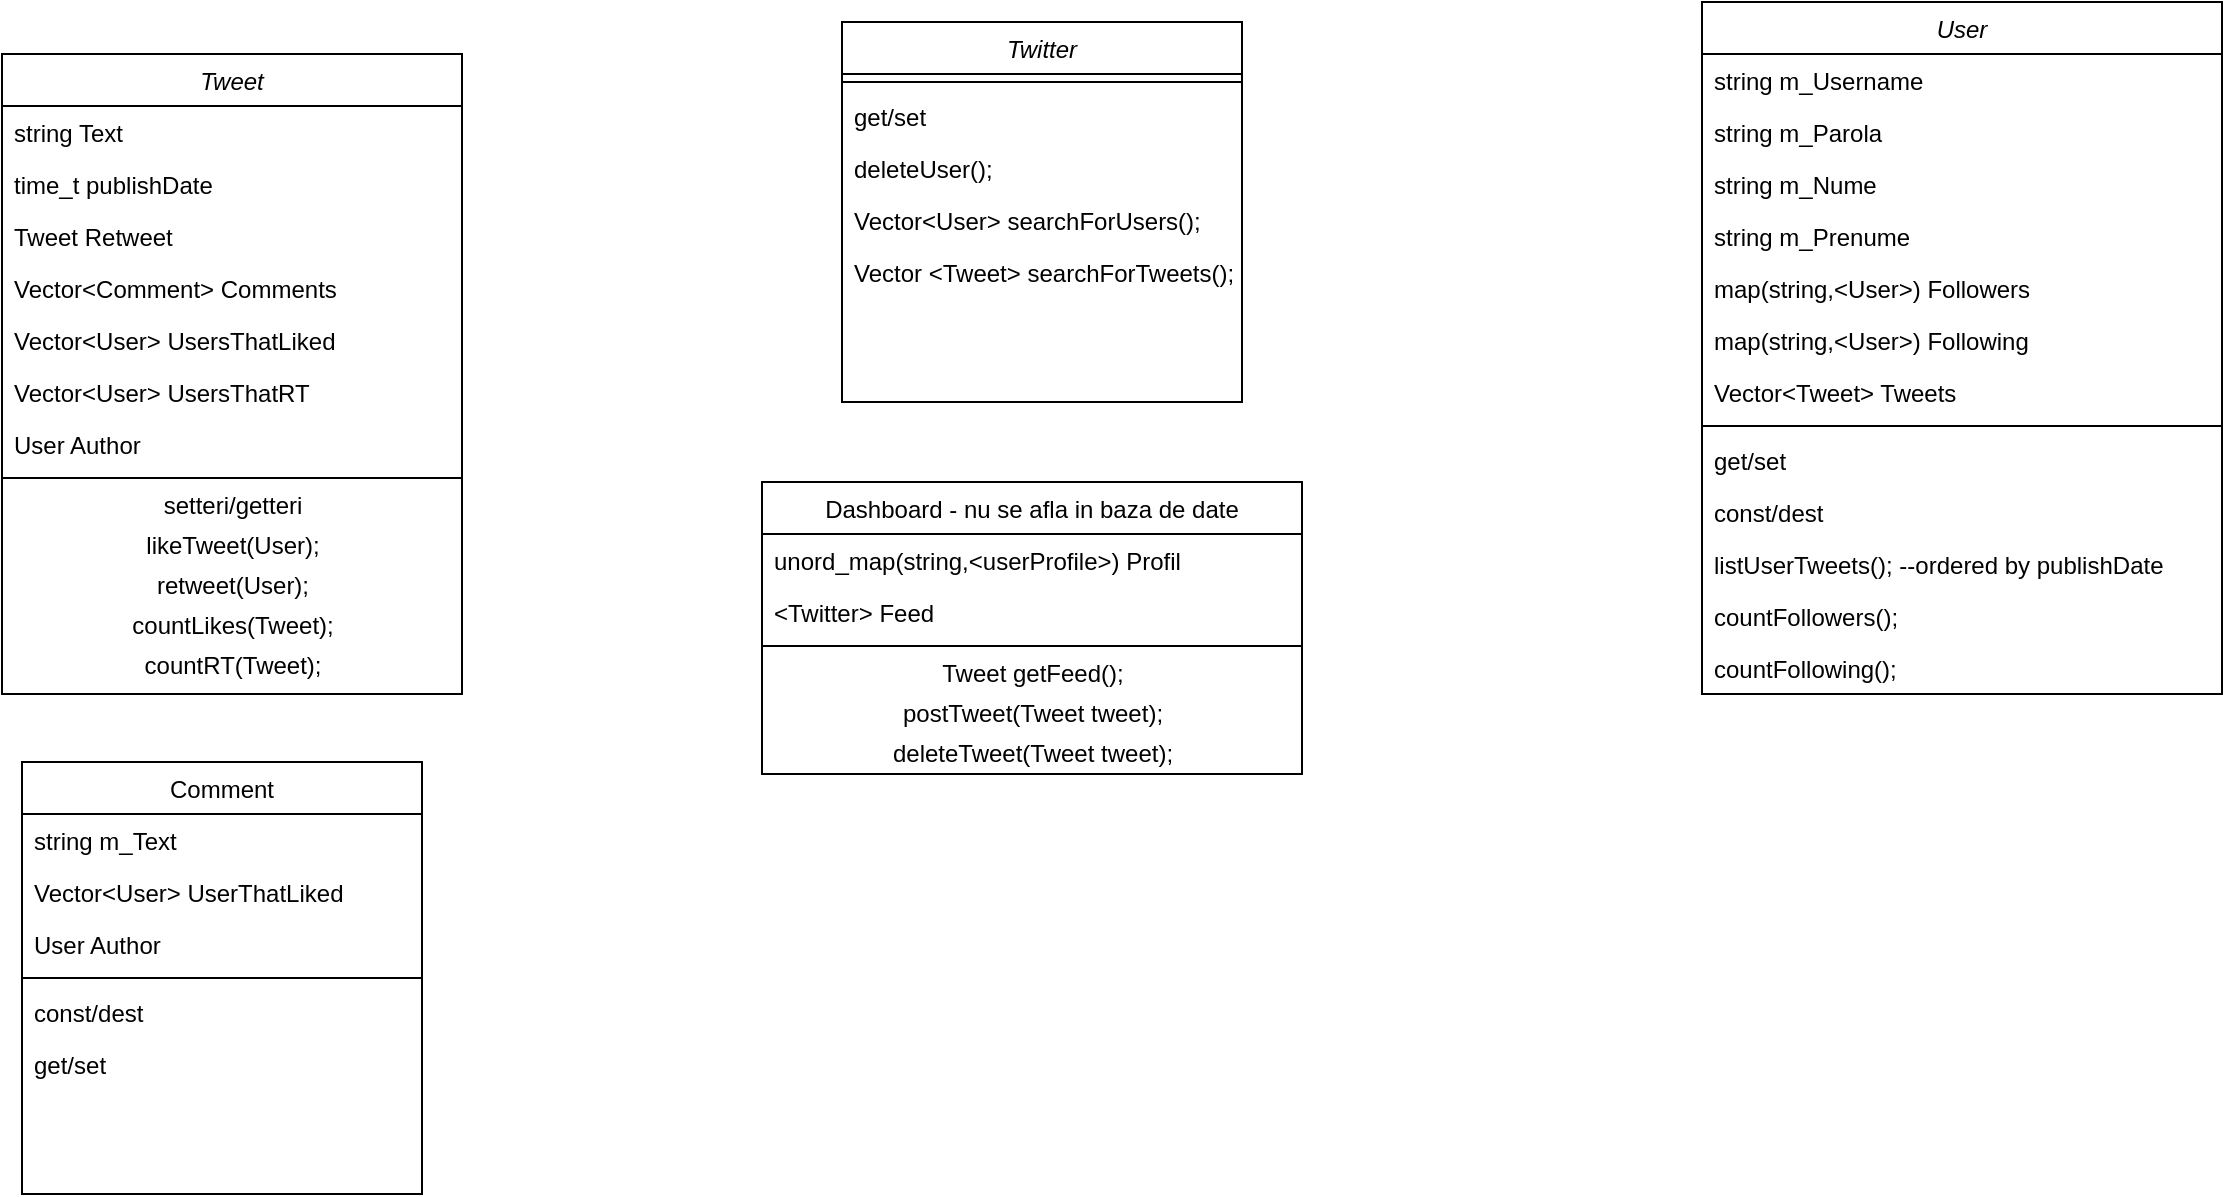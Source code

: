 <mxfile version="13.9.9" type="device"><diagram id="C5RBs43oDa-KdzZeNtuy" name="Page-1"><mxGraphModel dx="1185" dy="693" grid="1" gridSize="10" guides="1" tooltips="1" connect="1" arrows="1" fold="1" page="1" pageScale="1" pageWidth="1654" pageHeight="2336" math="0" shadow="0"><root><mxCell id="WIyWlLk6GJQsqaUBKTNV-0"/><mxCell id="WIyWlLk6GJQsqaUBKTNV-1" parent="WIyWlLk6GJQsqaUBKTNV-0"/><mxCell id="zkfFHV4jXpPFQw0GAbJ--0" value="User" style="swimlane;fontStyle=2;align=center;verticalAlign=top;childLayout=stackLayout;horizontal=1;startSize=26;horizontalStack=0;resizeParent=1;resizeLast=0;collapsible=1;marginBottom=0;rounded=0;shadow=0;strokeWidth=1;" parent="WIyWlLk6GJQsqaUBKTNV-1" vertex="1"><mxGeometry x="920" y="30" width="260" height="346" as="geometry"><mxRectangle x="230" y="140" width="160" height="26" as="alternateBounds"/></mxGeometry></mxCell><mxCell id="zkfFHV4jXpPFQw0GAbJ--1" value="string m_Username" style="text;align=left;verticalAlign=top;spacingLeft=4;spacingRight=4;overflow=hidden;rotatable=0;points=[[0,0.5],[1,0.5]];portConstraint=eastwest;" parent="zkfFHV4jXpPFQw0GAbJ--0" vertex="1"><mxGeometry y="26" width="260" height="26" as="geometry"/></mxCell><mxCell id="zkfFHV4jXpPFQw0GAbJ--2" value="string m_Parola" style="text;align=left;verticalAlign=top;spacingLeft=4;spacingRight=4;overflow=hidden;rotatable=0;points=[[0,0.5],[1,0.5]];portConstraint=eastwest;rounded=0;shadow=0;html=0;" parent="zkfFHV4jXpPFQw0GAbJ--0" vertex="1"><mxGeometry y="52" width="260" height="26" as="geometry"/></mxCell><mxCell id="zkfFHV4jXpPFQw0GAbJ--3" value="string m_Nume" style="text;align=left;verticalAlign=top;spacingLeft=4;spacingRight=4;overflow=hidden;rotatable=0;points=[[0,0.5],[1,0.5]];portConstraint=eastwest;rounded=0;shadow=0;html=0;" parent="zkfFHV4jXpPFQw0GAbJ--0" vertex="1"><mxGeometry y="78" width="260" height="26" as="geometry"/></mxCell><mxCell id="R7Jhmk1phTWq4tbKUELL-1" value="string m_Prenume&#10;" style="text;align=left;verticalAlign=top;spacingLeft=4;spacingRight=4;overflow=hidden;rotatable=0;points=[[0,0.5],[1,0.5]];portConstraint=eastwest;rounded=0;shadow=0;html=0;" parent="zkfFHV4jXpPFQw0GAbJ--0" vertex="1"><mxGeometry y="104" width="260" height="26" as="geometry"/></mxCell><mxCell id="zkfFHV4jXpPFQw0GAbJ--18" value="map(string,&lt;User&gt;) Followers" style="text;align=left;verticalAlign=top;spacingLeft=4;spacingRight=4;overflow=hidden;rotatable=0;points=[[0,0.5],[1,0.5]];portConstraint=eastwest;" parent="zkfFHV4jXpPFQw0GAbJ--0" vertex="1"><mxGeometry y="130" width="260" height="26" as="geometry"/></mxCell><mxCell id="zkfFHV4jXpPFQw0GAbJ--19" value="map(string,&lt;User&gt;) Following" style="text;align=left;verticalAlign=top;spacingLeft=4;spacingRight=4;overflow=hidden;rotatable=0;points=[[0,0.5],[1,0.5]];portConstraint=eastwest;rounded=0;shadow=0;html=0;" parent="zkfFHV4jXpPFQw0GAbJ--0" vertex="1"><mxGeometry y="156" width="260" height="26" as="geometry"/></mxCell><mxCell id="zkfFHV4jXpPFQw0GAbJ--21" value="Vector&lt;Tweet&gt; Tweets " style="text;align=left;verticalAlign=top;spacingLeft=4;spacingRight=4;overflow=hidden;rotatable=0;points=[[0,0.5],[1,0.5]];portConstraint=eastwest;rounded=0;shadow=0;html=0;" parent="zkfFHV4jXpPFQw0GAbJ--0" vertex="1"><mxGeometry y="182" width="260" height="26" as="geometry"/></mxCell><mxCell id="zkfFHV4jXpPFQw0GAbJ--4" value="" style="line;html=1;strokeWidth=1;align=left;verticalAlign=middle;spacingTop=-1;spacingLeft=3;spacingRight=3;rotatable=0;labelPosition=right;points=[];portConstraint=eastwest;" parent="zkfFHV4jXpPFQw0GAbJ--0" vertex="1"><mxGeometry y="208" width="260" height="8" as="geometry"/></mxCell><mxCell id="R7Jhmk1phTWq4tbKUELL-30" value="get/set" style="text;align=left;verticalAlign=top;spacingLeft=4;spacingRight=4;overflow=hidden;rotatable=0;points=[[0,0.5],[1,0.5]];portConstraint=eastwest;" parent="zkfFHV4jXpPFQw0GAbJ--0" vertex="1"><mxGeometry y="216" width="260" height="26" as="geometry"/></mxCell><mxCell id="zkfFHV4jXpPFQw0GAbJ--5" value="const/dest" style="text;align=left;verticalAlign=top;spacingLeft=4;spacingRight=4;overflow=hidden;rotatable=0;points=[[0,0.5],[1,0.5]];portConstraint=eastwest;" parent="zkfFHV4jXpPFQw0GAbJ--0" vertex="1"><mxGeometry y="242" width="260" height="26" as="geometry"/></mxCell><mxCell id="wf-Gz8iO3G42__-iteM4-11" value="listUserTweets(); --ordered by publishDate" style="text;align=left;verticalAlign=top;spacingLeft=4;spacingRight=4;overflow=hidden;rotatable=0;points=[[0,0.5],[1,0.5]];portConstraint=eastwest;" vertex="1" parent="zkfFHV4jXpPFQw0GAbJ--0"><mxGeometry y="268" width="260" height="26" as="geometry"/></mxCell><mxCell id="wf-Gz8iO3G42__-iteM4-18" value="countFollowers();" style="text;align=left;verticalAlign=top;spacingLeft=4;spacingRight=4;overflow=hidden;rotatable=0;points=[[0,0.5],[1,0.5]];portConstraint=eastwest;" vertex="1" parent="zkfFHV4jXpPFQw0GAbJ--0"><mxGeometry y="294" width="260" height="26" as="geometry"/></mxCell><mxCell id="wf-Gz8iO3G42__-iteM4-19" value="countFollowing();" style="text;align=left;verticalAlign=top;spacingLeft=4;spacingRight=4;overflow=hidden;rotatable=0;points=[[0,0.5],[1,0.5]];portConstraint=eastwest;" vertex="1" parent="zkfFHV4jXpPFQw0GAbJ--0"><mxGeometry y="320" width="260" height="26" as="geometry"/></mxCell><mxCell id="zkfFHV4jXpPFQw0GAbJ--6" value="Dashboard - nu se afla in baza de date" style="swimlane;fontStyle=0;align=center;verticalAlign=top;childLayout=stackLayout;horizontal=1;startSize=26;horizontalStack=0;resizeParent=1;resizeLast=0;collapsible=1;marginBottom=0;rounded=0;shadow=0;strokeWidth=1;" parent="WIyWlLk6GJQsqaUBKTNV-1" vertex="1"><mxGeometry x="450" y="270" width="270" height="146" as="geometry"><mxRectangle x="130" y="380" width="160" height="26" as="alternateBounds"/></mxGeometry></mxCell><mxCell id="zkfFHV4jXpPFQw0GAbJ--8" value="unord_map(string,&lt;userProfile&gt;) Profil" style="text;align=left;verticalAlign=top;spacingLeft=4;spacingRight=4;overflow=hidden;rotatable=0;points=[[0,0.5],[1,0.5]];portConstraint=eastwest;rounded=0;shadow=0;html=0;" parent="zkfFHV4jXpPFQw0GAbJ--6" vertex="1"><mxGeometry y="26" width="270" height="26" as="geometry"/></mxCell><mxCell id="R7Jhmk1phTWq4tbKUELL-44" value="&lt;Twitter&gt; Feed" style="text;align=left;verticalAlign=top;spacingLeft=4;spacingRight=4;overflow=hidden;rotatable=0;points=[[0,0.5],[1,0.5]];portConstraint=eastwest;rounded=0;shadow=0;html=0;" parent="zkfFHV4jXpPFQw0GAbJ--6" vertex="1"><mxGeometry y="52" width="270" height="26" as="geometry"/></mxCell><mxCell id="zkfFHV4jXpPFQw0GAbJ--9" value="" style="line;html=1;strokeWidth=1;align=left;verticalAlign=middle;spacingTop=-1;spacingLeft=3;spacingRight=3;rotatable=0;labelPosition=right;points=[];portConstraint=eastwest;" parent="zkfFHV4jXpPFQw0GAbJ--6" vertex="1"><mxGeometry y="78" width="270" height="8" as="geometry"/></mxCell><mxCell id="tfSDJtdt7e1mF5jIMyv7-2" value="Tweet getFeed();" style="text;html=1;align=center;verticalAlign=middle;resizable=0;points=[];autosize=1;" parent="zkfFHV4jXpPFQw0GAbJ--6" vertex="1"><mxGeometry y="86" width="270" height="20" as="geometry"/></mxCell><mxCell id="wf-Gz8iO3G42__-iteM4-37" value="postTweet(Tweet tweet);" style="text;html=1;align=center;verticalAlign=middle;resizable=0;points=[];autosize=1;" vertex="1" parent="zkfFHV4jXpPFQw0GAbJ--6"><mxGeometry y="106" width="270" height="20" as="geometry"/></mxCell><mxCell id="wf-Gz8iO3G42__-iteM4-38" value="deleteTweet(Tweet tweet);" style="text;html=1;align=center;verticalAlign=middle;resizable=0;points=[];autosize=1;" vertex="1" parent="zkfFHV4jXpPFQw0GAbJ--6"><mxGeometry y="126" width="270" height="20" as="geometry"/></mxCell><mxCell id="R7Jhmk1phTWq4tbKUELL-3" value="Tweet&#10;" style="swimlane;fontStyle=2;align=center;verticalAlign=top;childLayout=stackLayout;horizontal=1;startSize=26;horizontalStack=0;resizeParent=1;resizeLast=0;collapsible=1;marginBottom=0;rounded=0;shadow=0;strokeWidth=1;" parent="WIyWlLk6GJQsqaUBKTNV-1" vertex="1"><mxGeometry x="70" y="56" width="230" height="320" as="geometry"><mxRectangle x="230" y="140" width="160" height="26" as="alternateBounds"/></mxGeometry></mxCell><mxCell id="R7Jhmk1phTWq4tbKUELL-4" value="string Text" style="text;align=left;verticalAlign=top;spacingLeft=4;spacingRight=4;overflow=hidden;rotatable=0;points=[[0,0.5],[1,0.5]];portConstraint=eastwest;" parent="R7Jhmk1phTWq4tbKUELL-3" vertex="1"><mxGeometry y="26" width="230" height="26" as="geometry"/></mxCell><mxCell id="wf-Gz8iO3G42__-iteM4-10" value="time_t publishDate" style="text;align=left;verticalAlign=top;spacingLeft=4;spacingRight=4;overflow=hidden;rotatable=0;points=[[0,0.5],[1,0.5]];portConstraint=eastwest;rounded=0;shadow=0;html=0;" vertex="1" parent="R7Jhmk1phTWq4tbKUELL-3"><mxGeometry y="52" width="230" height="26" as="geometry"/></mxCell><mxCell id="wf-Gz8iO3G42__-iteM4-35" value="Tweet Retweet" style="text;align=left;verticalAlign=top;spacingLeft=4;spacingRight=4;overflow=hidden;rotatable=0;points=[[0,0.5],[1,0.5]];portConstraint=eastwest;rounded=0;shadow=0;html=0;" vertex="1" parent="R7Jhmk1phTWq4tbKUELL-3"><mxGeometry y="78" width="230" height="26" as="geometry"/></mxCell><mxCell id="R7Jhmk1phTWq4tbKUELL-37" value="Vector&lt;Comment&gt; Comments" style="text;align=left;verticalAlign=top;spacingLeft=4;spacingRight=4;overflow=hidden;rotatable=0;points=[[0,0.5],[1,0.5]];portConstraint=eastwest;rounded=0;shadow=0;html=0;" parent="R7Jhmk1phTWq4tbKUELL-3" vertex="1"><mxGeometry y="104" width="230" height="26" as="geometry"/></mxCell><mxCell id="wf-Gz8iO3G42__-iteM4-12" value="Vector&lt;User&gt; UsersThatLiked" style="text;align=left;verticalAlign=top;spacingLeft=4;spacingRight=4;overflow=hidden;rotatable=0;points=[[0,0.5],[1,0.5]];portConstraint=eastwest;rounded=0;shadow=0;html=0;" vertex="1" parent="R7Jhmk1phTWq4tbKUELL-3"><mxGeometry y="130" width="230" height="26" as="geometry"/></mxCell><mxCell id="wf-Gz8iO3G42__-iteM4-14" value="Vector&lt;User&gt; UsersThatRT" style="text;align=left;verticalAlign=top;spacingLeft=4;spacingRight=4;overflow=hidden;rotatable=0;points=[[0,0.5],[1,0.5]];portConstraint=eastwest;rounded=0;shadow=0;html=0;" vertex="1" parent="R7Jhmk1phTWq4tbKUELL-3"><mxGeometry y="156" width="230" height="26" as="geometry"/></mxCell><mxCell id="R7Jhmk1phTWq4tbKUELL-46" value="User Author" style="text;align=left;verticalAlign=top;spacingLeft=4;spacingRight=4;overflow=hidden;rotatable=0;points=[[0,0.5],[1,0.5]];portConstraint=eastwest;rounded=0;shadow=0;html=0;" parent="R7Jhmk1phTWq4tbKUELL-3" vertex="1"><mxGeometry y="182" width="230" height="26" as="geometry"/></mxCell><mxCell id="R7Jhmk1phTWq4tbKUELL-8" value="" style="line;html=1;strokeWidth=1;align=left;verticalAlign=middle;spacingTop=-1;spacingLeft=3;spacingRight=3;rotatable=0;labelPosition=right;points=[];portConstraint=eastwest;" parent="R7Jhmk1phTWq4tbKUELL-3" vertex="1"><mxGeometry y="208" width="230" height="8" as="geometry"/></mxCell><mxCell id="R7Jhmk1phTWq4tbKUELL-40" value="setteri/getteri" style="text;html=1;align=center;verticalAlign=middle;resizable=0;points=[];autosize=1;" parent="R7Jhmk1phTWq4tbKUELL-3" vertex="1"><mxGeometry y="216" width="230" height="20" as="geometry"/></mxCell><mxCell id="wf-Gz8iO3G42__-iteM4-13" value="likeTweet(User);" style="text;html=1;align=center;verticalAlign=middle;resizable=0;points=[];autosize=1;" vertex="1" parent="R7Jhmk1phTWq4tbKUELL-3"><mxGeometry y="236" width="230" height="20" as="geometry"/></mxCell><mxCell id="wf-Gz8iO3G42__-iteM4-15" value="retweet(User);" style="text;html=1;align=center;verticalAlign=middle;resizable=0;points=[];autosize=1;" vertex="1" parent="R7Jhmk1phTWq4tbKUELL-3"><mxGeometry y="256" width="230" height="20" as="geometry"/></mxCell><mxCell id="wf-Gz8iO3G42__-iteM4-16" value="countLikes(Tweet);" style="text;html=1;align=center;verticalAlign=middle;resizable=0;points=[];autosize=1;" vertex="1" parent="R7Jhmk1phTWq4tbKUELL-3"><mxGeometry y="276" width="230" height="20" as="geometry"/></mxCell><mxCell id="wf-Gz8iO3G42__-iteM4-17" value="countRT(Tweet);" style="text;html=1;align=center;verticalAlign=middle;resizable=0;points=[];autosize=1;" vertex="1" parent="R7Jhmk1phTWq4tbKUELL-3"><mxGeometry y="296" width="230" height="20" as="geometry"/></mxCell><mxCell id="R7Jhmk1phTWq4tbKUELL-21" value="Twitter&#10;" style="swimlane;fontStyle=2;align=center;verticalAlign=top;childLayout=stackLayout;horizontal=1;startSize=26;horizontalStack=0;resizeParent=1;resizeLast=0;collapsible=1;marginBottom=0;rounded=0;shadow=0;strokeWidth=1;" parent="WIyWlLk6GJQsqaUBKTNV-1" vertex="1"><mxGeometry x="490" y="40" width="200" height="190" as="geometry"><mxRectangle x="230" y="140" width="160" height="26" as="alternateBounds"/></mxGeometry></mxCell><mxCell id="R7Jhmk1phTWq4tbKUELL-26" value="" style="line;html=1;strokeWidth=1;align=left;verticalAlign=middle;spacingTop=-1;spacingLeft=3;spacingRight=3;rotatable=0;labelPosition=right;points=[];portConstraint=eastwest;" parent="R7Jhmk1phTWq4tbKUELL-21" vertex="1"><mxGeometry y="26" width="200" height="8" as="geometry"/></mxCell><mxCell id="R7Jhmk1phTWq4tbKUELL-27" value="get/set" style="text;align=left;verticalAlign=top;spacingLeft=4;spacingRight=4;overflow=hidden;rotatable=0;points=[[0,0.5],[1,0.5]];portConstraint=eastwest;" parent="R7Jhmk1phTWq4tbKUELL-21" vertex="1"><mxGeometry y="34" width="200" height="26" as="geometry"/></mxCell><mxCell id="R7Jhmk1phTWq4tbKUELL-28" value="deleteUser();" style="text;align=left;verticalAlign=top;spacingLeft=4;spacingRight=4;overflow=hidden;rotatable=0;points=[[0,0.5],[1,0.5]];portConstraint=eastwest;" parent="R7Jhmk1phTWq4tbKUELL-21" vertex="1"><mxGeometry y="60" width="200" height="26" as="geometry"/></mxCell><mxCell id="wf-Gz8iO3G42__-iteM4-39" value="Vector&lt;User&gt; searchForUsers();" style="text;align=left;verticalAlign=top;spacingLeft=4;spacingRight=4;overflow=hidden;rotatable=0;points=[[0,0.5],[1,0.5]];portConstraint=eastwest;" vertex="1" parent="R7Jhmk1phTWq4tbKUELL-21"><mxGeometry y="86" width="200" height="26" as="geometry"/></mxCell><mxCell id="wf-Gz8iO3G42__-iteM4-40" value="Vector &lt;Tweet&gt; searchForTweets();" style="text;align=left;verticalAlign=top;spacingLeft=4;spacingRight=4;overflow=hidden;rotatable=0;points=[[0,0.5],[1,0.5]];portConstraint=eastwest;" vertex="1" parent="R7Jhmk1phTWq4tbKUELL-21"><mxGeometry y="112" width="200" height="26" as="geometry"/></mxCell><mxCell id="wf-Gz8iO3G42__-iteM4-0" value="Comment" style="swimlane;fontStyle=0;align=center;verticalAlign=top;childLayout=stackLayout;horizontal=1;startSize=26;horizontalStack=0;resizeParent=1;resizeLast=0;collapsible=1;marginBottom=0;rounded=0;shadow=0;strokeWidth=1;" vertex="1" parent="WIyWlLk6GJQsqaUBKTNV-1"><mxGeometry x="80" y="410" width="200" height="216" as="geometry"><mxRectangle x="230" y="140" width="160" height="26" as="alternateBounds"/></mxGeometry></mxCell><mxCell id="wf-Gz8iO3G42__-iteM4-1" value="string m_Text" style="text;align=left;verticalAlign=top;spacingLeft=4;spacingRight=4;overflow=hidden;rotatable=0;points=[[0,0.5],[1,0.5]];portConstraint=eastwest;" vertex="1" parent="wf-Gz8iO3G42__-iteM4-0"><mxGeometry y="26" width="200" height="26" as="geometry"/></mxCell><mxCell id="wf-Gz8iO3G42__-iteM4-2" value="Vector&lt;User&gt; UserThatLiked" style="text;align=left;verticalAlign=top;spacingLeft=4;spacingRight=4;overflow=hidden;rotatable=0;points=[[0,0.5],[1,0.5]];portConstraint=eastwest;rounded=0;shadow=0;html=0;" vertex="1" parent="wf-Gz8iO3G42__-iteM4-0"><mxGeometry y="52" width="200" height="26" as="geometry"/></mxCell><mxCell id="wf-Gz8iO3G42__-iteM4-8" value="User Author" style="text;align=left;verticalAlign=top;spacingLeft=4;spacingRight=4;overflow=hidden;rotatable=0;points=[[0,0.5],[1,0.5]];portConstraint=eastwest;rounded=0;shadow=0;html=0;" vertex="1" parent="wf-Gz8iO3G42__-iteM4-0"><mxGeometry y="78" width="200" height="26" as="geometry"/></mxCell><mxCell id="wf-Gz8iO3G42__-iteM4-5" value="" style="line;html=1;strokeWidth=1;align=left;verticalAlign=middle;spacingTop=-1;spacingLeft=3;spacingRight=3;rotatable=0;labelPosition=right;points=[];portConstraint=eastwest;" vertex="1" parent="wf-Gz8iO3G42__-iteM4-0"><mxGeometry y="104" width="200" height="8" as="geometry"/></mxCell><mxCell id="wf-Gz8iO3G42__-iteM4-6" value="const/dest" style="text;align=left;verticalAlign=top;spacingLeft=4;spacingRight=4;overflow=hidden;rotatable=0;points=[[0,0.5],[1,0.5]];portConstraint=eastwest;" vertex="1" parent="wf-Gz8iO3G42__-iteM4-0"><mxGeometry y="112" width="200" height="26" as="geometry"/></mxCell><mxCell id="wf-Gz8iO3G42__-iteM4-7" value="get/set" style="text;align=left;verticalAlign=top;spacingLeft=4;spacingRight=4;overflow=hidden;rotatable=0;points=[[0,0.5],[1,0.5]];portConstraint=eastwest;" vertex="1" parent="wf-Gz8iO3G42__-iteM4-0"><mxGeometry y="138" width="200" height="26" as="geometry"/></mxCell></root></mxGraphModel></diagram></mxfile>